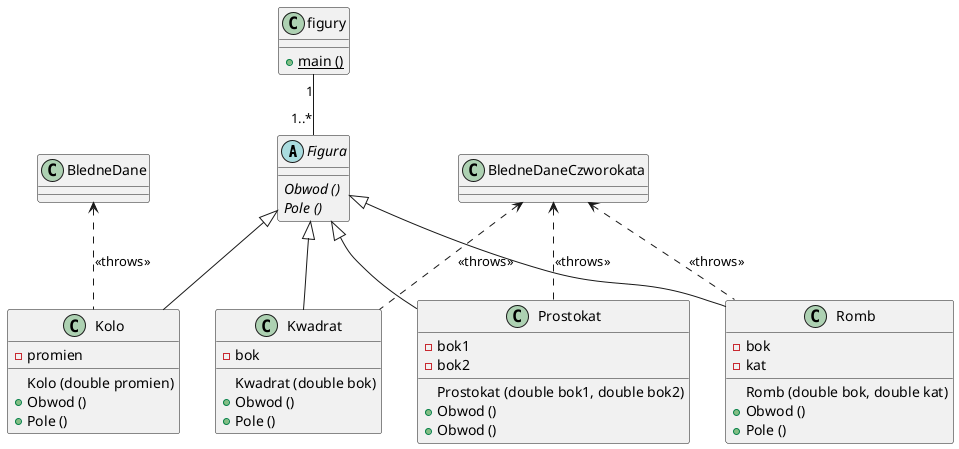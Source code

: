 @startuml

abstract class Figura {
    {abstract} Obwod ()
    {abstract} Pole ()
}
class BledneDane
class BledneDaneCzworokata

class figury {
{static} +main ()
}
class Kolo {
Kolo (double promien)
-promien
+Obwod ()
+Pole ()
}
class Kwadrat {
Kwadrat (double bok)
-bok
+Obwod ()
+Pole ()
}
class Prostokat {
Prostokat (double bok1, double bok2)
-bok1
-bok2
+Obwod ()
+Obwod ()
}
class Romb {
Romb (double bok, double kat)
-bok
-kat
+Obwod ()
+Pole ()
}
Figura <|-- Kolo
Figura <|-- Kwadrat
Figura <|-- Prostokat
Figura <|-- Romb
figury "1" -- "1..*" Figura
BledneDane <.. Kolo : <<throws>>
BledneDaneCzworokata <.. Kwadrat : <<throws>>
BledneDaneCzworokata <.. Prostokat : <<throws>>
BledneDaneCzworokata <.. Romb: <<throws>>
@enduml